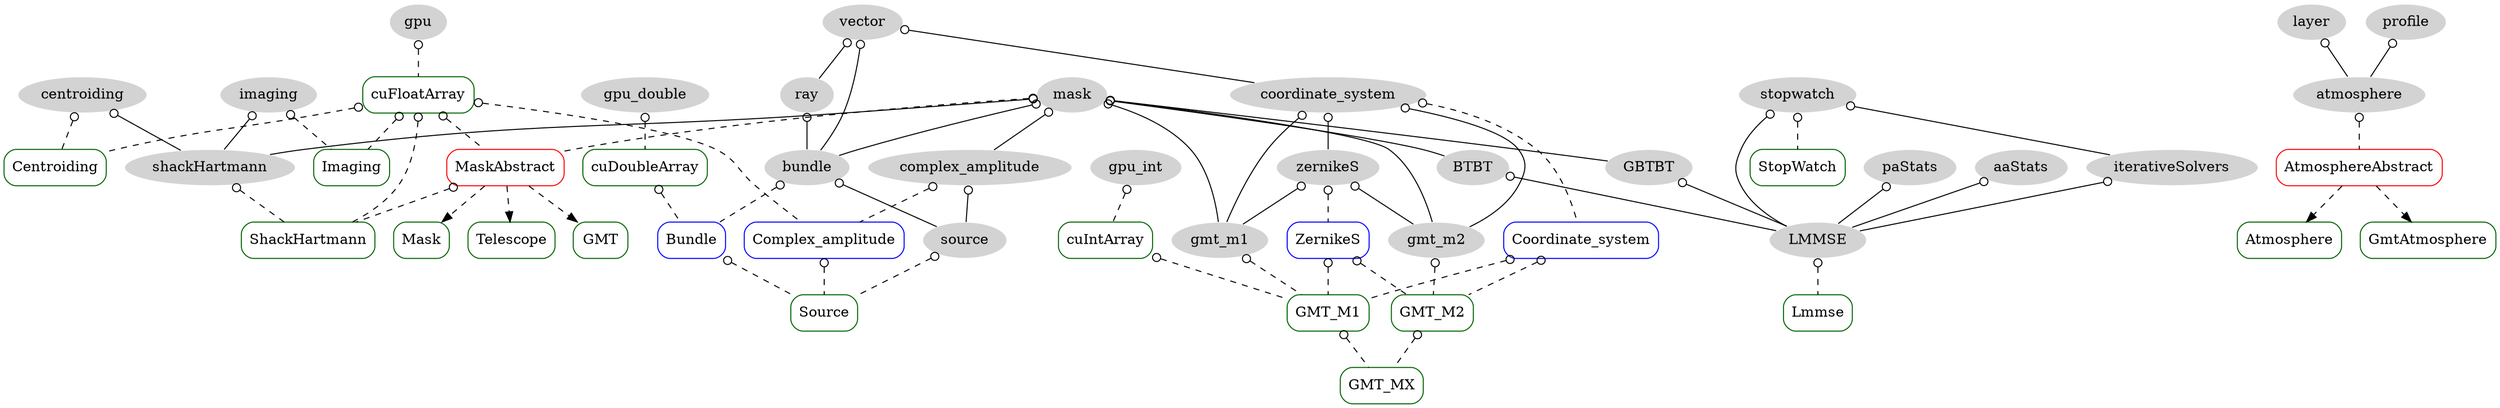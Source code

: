 digraph {
overlap=false
splines=true
node[style=filled,fillcolor=lightgrey,color=white];
edge[arrowtail=odot,dir=back];

mask -> shackHartmann;
imaging -> shackHartmann;
centroiding -> shackHartmann;
bundle -> source;

coordinate_system -> zernikeS;
coordinate_system -> gmt_m1;
coordinate_system -> gmt_m2

mask -> gmt_m1;
mask -> gmt_m2;
mask -> complex_amplitude;

zernikeS -> gmt_m1;
zernikeS -> gmt_m2;

vector -> coordinate_system;
vector -> bundle;

mask -> bundle;
ray -> bundle;
vector -> ray;
complex_amplitude -> source;

layer -> atmosphere;
profile -> atmosphere;

mask -> BTBT;
mask -> GBTBT;
aaStats -> LMMSE;
paStats -> LMMSE;
BTBT -> LMMSE;
GBTBT -> LMMSE;
iterativeSolvers -> LMMSE;
stopwatch -> LMMSE;
stopwatch -> iterativeSolvers;

gpu;
gpu_int;
gpu_double;

node[color=darkgreen,style=rounded,shape=box];
edge[style=dashed]

centroiding -> Centroiding;
imaging -> Imaging;
cuFloatArray -> Imaging;
cuFloatArray -> Centroiding;

source -> Source;
Complex_amplitude[color=blue];
complex_amplitude -> Complex_amplitude;
cuFloatArray -> Complex_amplitude;
Bundle[color=blue];
bundle -> Bundle;
cuDoubleArray -> Bundle;
Complex_amplitude -> Source;
Bundle -> Source;

shackHartmann -> ShackHartmann;
MaskAbstract -> ShackHartmann;
cuFloatArray -> ShackHartmann

gmt_m1 -> GMT_M1;
cuIntArray -> GMT_M1;
gmt_m2 -> GMT_M2;
ZernikeS[color=blue];
zernikeS -> ZernikeS;
ZernikeS -> GMT_M1;
ZernikeS -> GMT_M2;
GMT_M1 -> "GMT_MX";
GMT_M2 -> "GMT_MX";
Coordinate_system[color=blue];
coordinate_system -> Coordinate_system;
Coordinate_system -> GMT_M1;
Coordinate_system -> GMT_M2;

AtmosphereAbstract[color=red];
atmosphere -> AtmosphereAbstract;

MaskAbstract[color=red]
mask -> MaskAbstract;
cuFloatArray -> MaskAbstract;

stopwatch -> StopWatch;

gpu -> cuFloatArray;
gpu_int -> cuIntArray;
gpu_double -> cuDoubleArray;
LMMSE -> Lmmse;

edge[dir=forward];

AtmosphereAbstract -> Atmosphere;
AtmosphereAbstract -> GmtAtmosphere;

MaskAbstract -> Mask;
MaskAbstract -> Telescope;
MaskAbstract -> GMT;

}